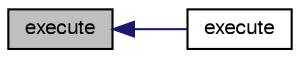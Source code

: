 digraph "execute"
{
  bgcolor="transparent";
  edge [fontname="FreeSans",fontsize="10",labelfontname="FreeSans",labelfontsize="10"];
  node [fontname="FreeSans",fontsize="10",shape=record];
  rankdir="LR";
  Node55 [label="execute",height=0.2,width=0.4,color="black", fillcolor="grey75", style="filled", fontcolor="black"];
  Node55 -> Node56 [dir="back",color="midnightblue",fontsize="10",style="solid",fontname="FreeSans"];
  Node56 [label="execute",height=0.2,width=0.4,color="black",URL="$a26026.html#a05e7c2e0049c47ef8c3bab8696b6ac1a",tooltip="Execute the functionEntry in a primitiveEntry context. "];
}
